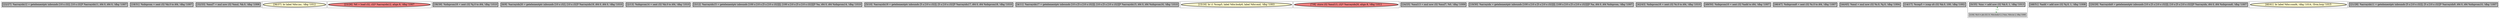 
digraph G {





subgraph cluster24 {


node329 [penwidth=3.0,fontsize=20,fillcolor=grey,label="[22/27]  %arrayidx12 = getelementptr inbounds [10 x i32], [10 x i32]* %arrayidx11, i64 0, i64 0, !dbg !1007",shape=rectangle,style=filled ]



}

subgraph cluster22 {


node327 [penwidth=3.0,fontsize=20,fillcolor=grey,label="[18/31]  %idxprom = sext i32 %k.0 to i64, !dbg !1007",shape=rectangle,style=filled ]



}

subgraph cluster20 {


node325 [penwidth=3.0,fontsize=20,fillcolor=grey,label="[32/33]  %mul7 = mul nsw i32 %mul, %k.0, !dbg !1006",shape=rectangle,style=filled ]



}

subgraph cluster18 {


node322 [penwidth=3.0,fontsize=20,fillcolor=lemonchiffon,label="[36/37]  br label %for.inc, !dbg !1012",shape=ellipse,style=filled ]



}

subgraph cluster16 {


node320 [penwidth=3.0,fontsize=20,fillcolor=lightcoral,label="[23/26]  %0 = load i32, i32* %arrayidx12, align 8, !dbg !1007",shape=ellipse,style=filled ]



}

subgraph cluster17 {


node321 [penwidth=3.0,fontsize=20,fillcolor=grey,label="[38/39]  %idxprom18 = sext i32 %j.0 to i64, !dbg !1010",shape=rectangle,style=filled ]



}

subgraph cluster4 {


node308 [penwidth=3.0,fontsize=20,fillcolor=grey,label="[6/9]  %arrayidx20 = getelementptr inbounds [10 x i32], [10 x i32]* %arrayidx19, i64 0, i64 0, !dbg !1010",shape=rectangle,style=filled ]



}

subgraph cluster3 {


node307 [penwidth=3.0,fontsize=20,fillcolor=grey,label="[2/13]  %idxprom14 = sext i32 %k.0 to i64, !dbg !1010",shape=rectangle,style=filled ]



}

subgraph cluster2 {


node306 [penwidth=3.0,fontsize=20,fillcolor=grey,label="[3/12]  %arrayidx15 = getelementptr inbounds [100 x [10 x [5 x [10 x i32]]]], [100 x [10 x [5 x [10 x i32]]]]* %a, i64 0, i64 %idxprom14, !dbg !1010",shape=rectangle,style=filled ]



}

subgraph cluster1 {


node305 [penwidth=3.0,fontsize=20,fillcolor=grey,label="[5/10]  %arrayidx19 = getelementptr inbounds [5 x [10 x i32]], [5 x [10 x i32]]* %arrayidx17, i64 0, i64 %idxprom18, !dbg !1010",shape=rectangle,style=filled ]



}

subgraph cluster12 {


node316 [penwidth=3.0,fontsize=20,fillcolor=grey,label="[4/11]  %arrayidx17 = getelementptr inbounds [10 x [5 x [10 x i32]]], [10 x [5 x [10 x i32]]]* %arrayidx15, i64 0, i64 %idxprom16, !dbg !1010",shape=rectangle,style=filled ]



}

subgraph cluster5 {


node309 [penwidth=3.0,fontsize=20,fillcolor=lemonchiffon,label="[15/16]  br i1 %cmp5, label %for.body6, label %for.end, !dbg !1003",shape=ellipse,style=filled ]



}

subgraph cluster0 {


node304 [penwidth=3.0,fontsize=20,fillcolor=lightcoral,label="[7/8]  store i32 %mul13, i32* %arrayidx20, align 8, !dbg !1011",shape=ellipse,style=filled ]



}

subgraph cluster6 {


node310 [penwidth=3.0,fontsize=20,fillcolor=grey,label="[24/25]  %mul13 = mul nsw i32 %mul7, %0, !dbg !1009",shape=rectangle,style=filled ]



}

subgraph cluster14 {


node318 [penwidth=3.0,fontsize=20,fillcolor=grey,label="[19/30]  %arrayidx = getelementptr inbounds [100 x [10 x [5 x [10 x i32]]]], [100 x [10 x [5 x [10 x i32]]]]* %a, i64 0, i64 %idxprom, !dbg !1007",shape=rectangle,style=filled ]



}

subgraph cluster7 {


node311 [penwidth=3.0,fontsize=20,fillcolor=grey,label="[42/43]  %idxprom16 = sext i32 %i.0 to i64, !dbg !1010",shape=rectangle,style=filled ]



}

subgraph cluster23 {


node328 [penwidth=3.0,fontsize=20,fillcolor=grey,label="[49/50]  %idxprom10 = sext i32 %add to i64, !dbg !1007",shape=rectangle,style=filled ]



}

subgraph cluster8 {


node312 [penwidth=3.0,fontsize=20,fillcolor=grey,label="[46/47]  %idxprom8 = sext i32 %i.0 to i64, !dbg !1007",shape=rectangle,style=filled ]



}

subgraph cluster21 {


node326 [penwidth=3.0,fontsize=20,fillcolor=grey,label="[44/45]  %mul = mul nsw i32 %i.0, %j.0, !dbg !1004",shape=rectangle,style=filled ]



}

subgraph cluster9 {


node313 [penwidth=3.0,fontsize=20,fillcolor=grey,label="[14/17]  %cmp5 = icmp slt i32 %k.0, 100, !dbg !1002",shape=rectangle,style=filled ]



}

subgraph cluster19 {


node324 [penwidth=3.0,fontsize=20,fillcolor=grey,label="[0/35]  %inc = add nsw i32 %k.0, 1, !dbg !1013",shape=rectangle,style=filled ]
node323 [fillcolor=grey,label="[1/34]  %k.0 = phi i32 [ 0, %for.body3 ], [ %inc, %for.inc ], !dbg !1000",shape=rectangle,style=filled ]

node323->node324 [style=dotted,color=forestgreen,label="T",fontcolor=forestgreen ]
node324->node323 [style=dotted,color=forestgreen,label="T",fontcolor=forestgreen ]


}

subgraph cluster10 {


node314 [penwidth=3.0,fontsize=20,fillcolor=grey,label="[48/51]  %add = add nsw i32 %j.0, 1, !dbg !1008",shape=rectangle,style=filled ]



}

subgraph cluster11 {


node315 [penwidth=3.0,fontsize=20,fillcolor=grey,label="[20/29]  %arrayidx9 = getelementptr inbounds [10 x [5 x [10 x i32]]], [10 x [5 x [10 x i32]]]* %arrayidx, i64 0, i64 %idxprom8, !dbg !1007",shape=rectangle,style=filled ]



}

subgraph cluster13 {


node317 [penwidth=3.0,fontsize=20,fillcolor=lemonchiffon,label="[40/41]  br label %for.cond4, !dbg !1014, !llvm.loop !1015",shape=ellipse,style=filled ]



}

subgraph cluster15 {


node319 [penwidth=3.0,fontsize=20,fillcolor=grey,label="[21/28]  %arrayidx11 = getelementptr inbounds [5 x [10 x i32]], [5 x [10 x i32]]* %arrayidx9, i64 0, i64 %idxprom10, !dbg !1007",shape=rectangle,style=filled ]



}

}
